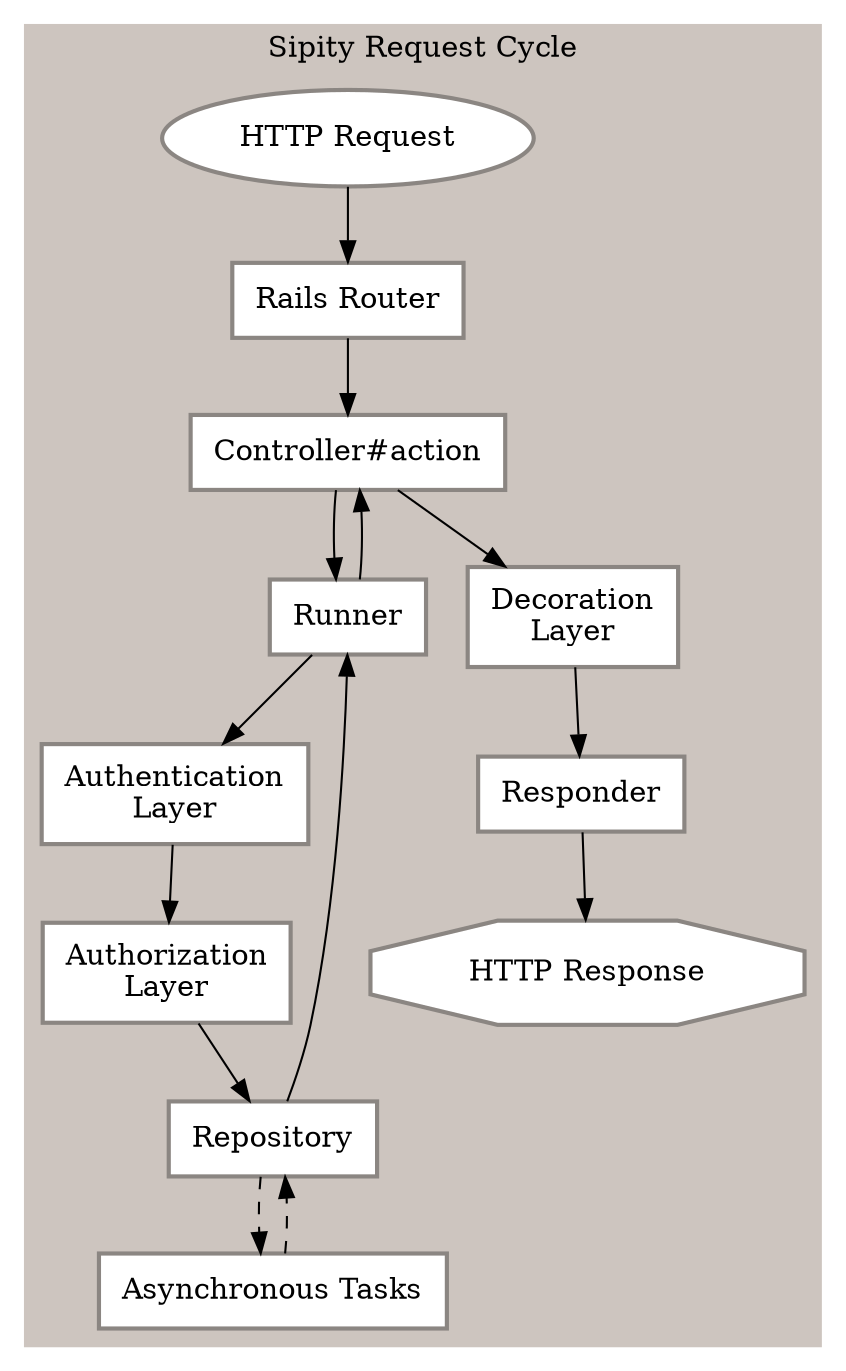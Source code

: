 digraph "G" {
    compound=true;
    node[color="grey15" shape=record penwidth=2 margin="0.15, 0.125"];

    subgraph cluster_0 {
        label="Sipity Request Cycle"
        color="seashell3"
        style="filled"
        node[style=filled fillcolor=white color="seashell4"]
        request[shape=oval label="HTTP Request"]
        router[label="Rails Router"]
        controller[label="Controller#action"]
        runner[label="Runner"]
        authentication[label="Authentication\nLayer"]
        authorization[label="Authorization\nLayer"]
        repository[label="Repository"]
        decorator[label="Decoration\nLayer"]
        responder[label="Responder"]
        response[shape=octagon label="HTTP Response"]
        job[label="Asynchronous Tasks"]

        request -> router
        router -> controller
        controller -> runner
        runner -> authentication
        authentication -> authorization
        authorization -> repository
        repository -> runner
        repository -> job [style="dashed"]
        job -> repository [style="dashed"]
        runner -> controller
        controller -> decorator
        decorator -> responder
        responder -> response
    }

}
